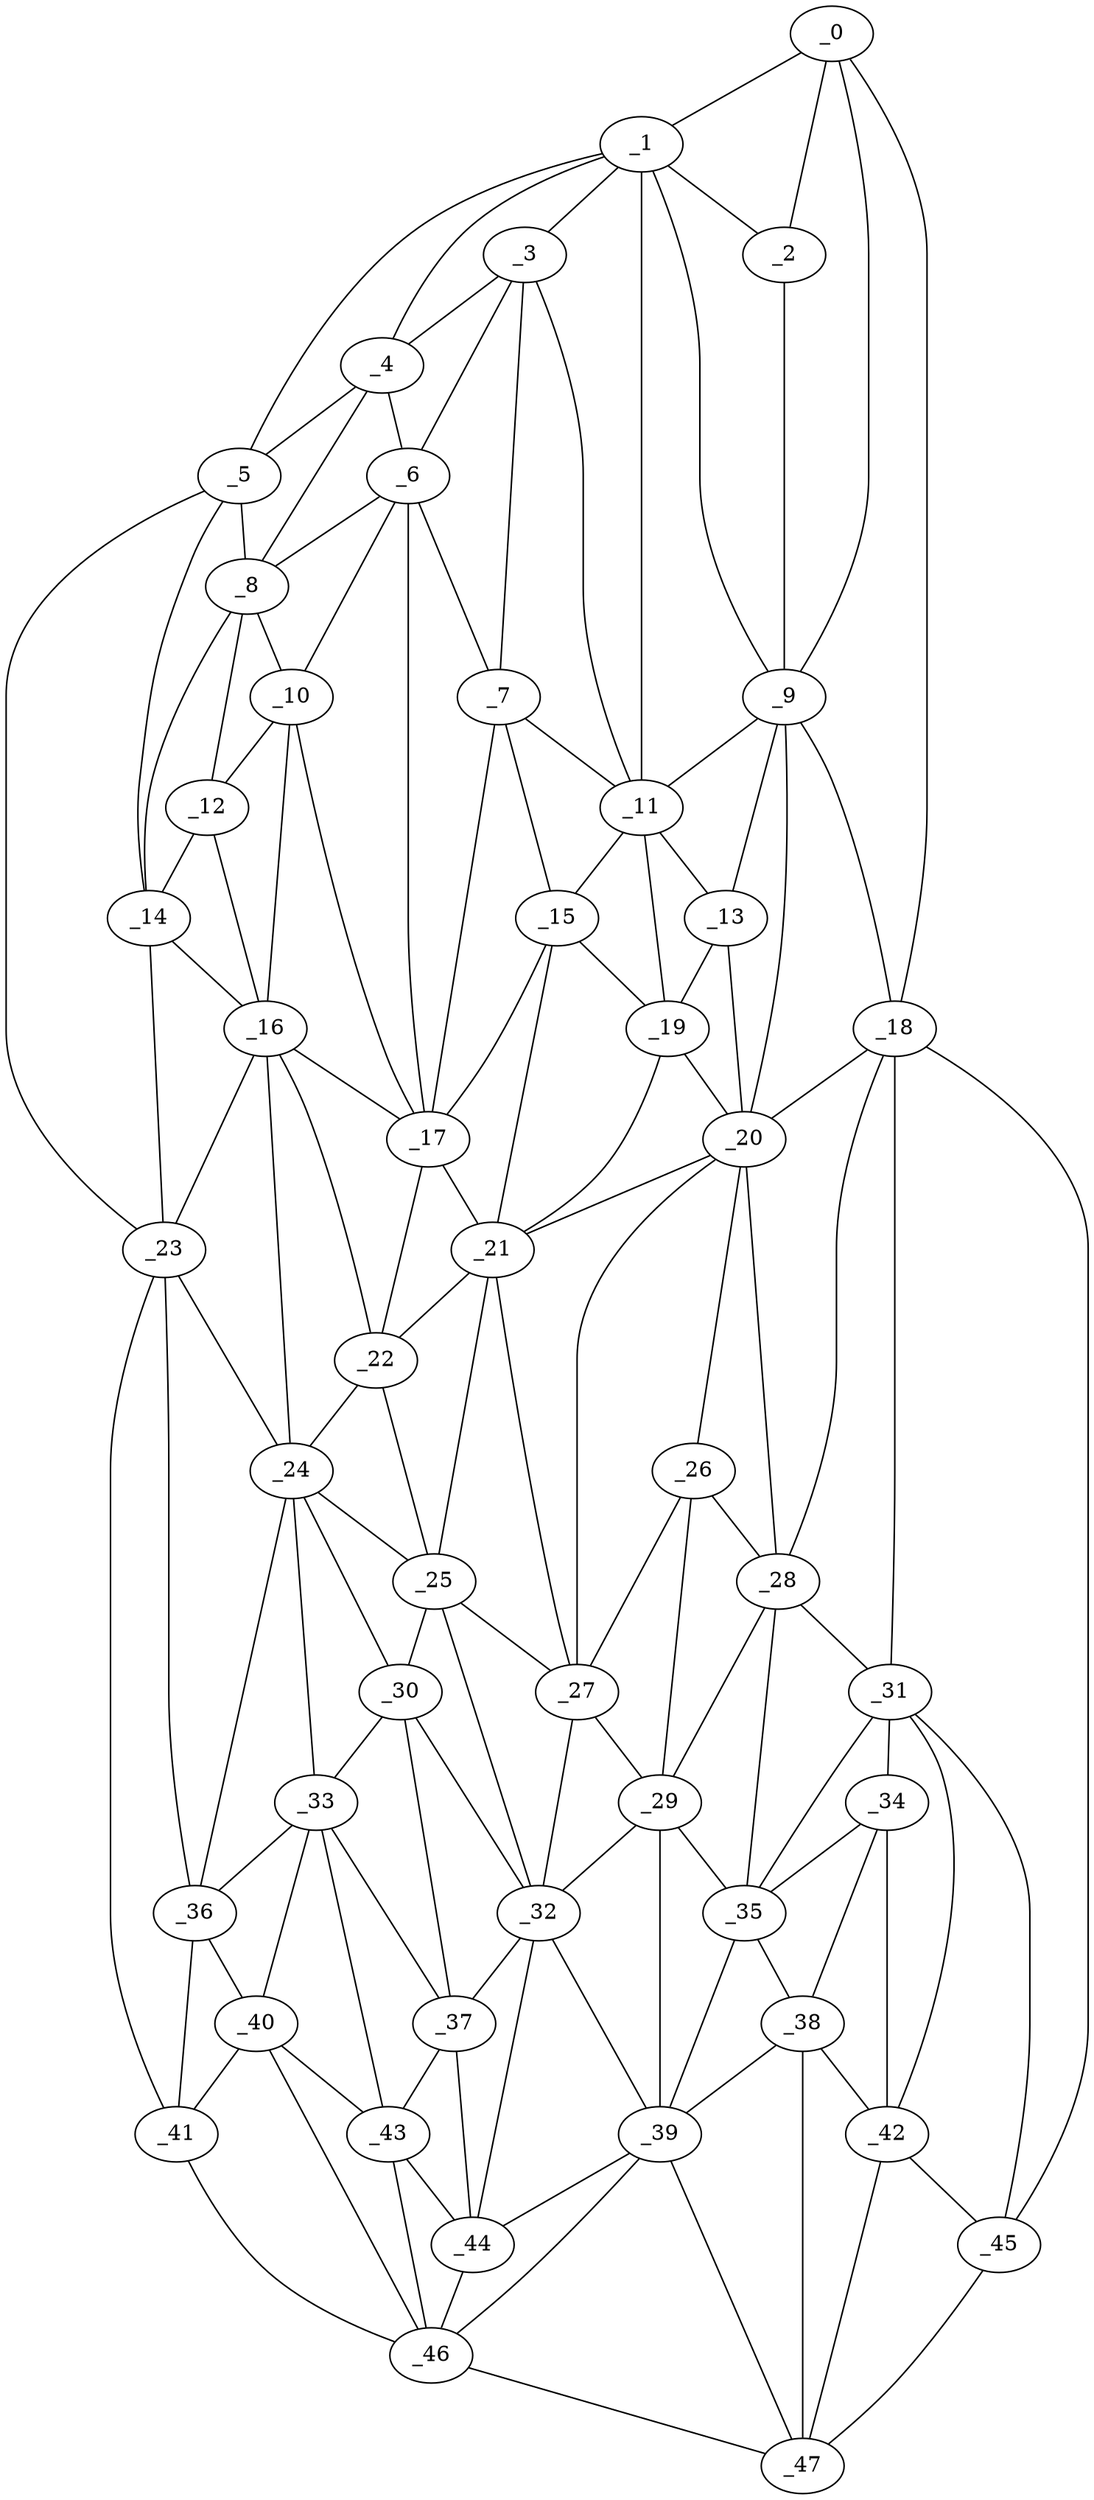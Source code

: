 graph "obj59__330.gxl" {
	_0	 [x=9,
		y=14];
	_1	 [x=11,
		y=54];
	_0 -- _1	 [valence=1];
	_2	 [x=14,
		y=40];
	_0 -- _2	 [valence=1];
	_9	 [x=32,
		y=38];
	_0 -- _9	 [valence=1];
	_18	 [x=51,
		y=3];
	_0 -- _18	 [valence=1];
	_1 -- _2	 [valence=2];
	_3	 [x=15,
		y=69];
	_1 -- _3	 [valence=2];
	_4	 [x=20,
		y=98];
	_1 -- _4	 [valence=2];
	_5	 [x=23,
		y=113];
	_1 -- _5	 [valence=1];
	_1 -- _9	 [valence=2];
	_11	 [x=36,
		y=60];
	_1 -- _11	 [valence=2];
	_2 -- _9	 [valence=2];
	_3 -- _4	 [valence=1];
	_6	 [x=26,
		y=93];
	_3 -- _6	 [valence=1];
	_7	 [x=27,
		y=72];
	_3 -- _7	 [valence=2];
	_3 -- _11	 [valence=1];
	_4 -- _5	 [valence=2];
	_4 -- _6	 [valence=2];
	_8	 [x=28,
		y=106];
	_4 -- _8	 [valence=2];
	_5 -- _8	 [valence=2];
	_14	 [x=44,
		y=108];
	_5 -- _14	 [valence=2];
	_23	 [x=64,
		y=117];
	_5 -- _23	 [valence=1];
	_6 -- _7	 [valence=2];
	_6 -- _8	 [valence=2];
	_10	 [x=33,
		y=100];
	_6 -- _10	 [valence=2];
	_17	 [x=50,
		y=78];
	_6 -- _17	 [valence=1];
	_7 -- _11	 [valence=1];
	_15	 [x=46,
		y=63];
	_7 -- _15	 [valence=2];
	_7 -- _17	 [valence=2];
	_8 -- _10	 [valence=2];
	_12	 [x=40,
		y=105];
	_8 -- _12	 [valence=2];
	_8 -- _14	 [valence=2];
	_9 -- _11	 [valence=2];
	_13	 [x=42,
		y=46];
	_9 -- _13	 [valence=2];
	_9 -- _18	 [valence=2];
	_20	 [x=58,
		y=46];
	_9 -- _20	 [valence=2];
	_10 -- _12	 [valence=1];
	_16	 [x=49,
		y=104];
	_10 -- _16	 [valence=2];
	_10 -- _17	 [valence=2];
	_11 -- _13	 [valence=2];
	_11 -- _15	 [valence=2];
	_19	 [x=51,
		y=52];
	_11 -- _19	 [valence=1];
	_12 -- _14	 [valence=1];
	_12 -- _16	 [valence=2];
	_13 -- _19	 [valence=2];
	_13 -- _20	 [valence=2];
	_14 -- _16	 [valence=2];
	_14 -- _23	 [valence=2];
	_15 -- _17	 [valence=1];
	_15 -- _19	 [valence=2];
	_21	 [x=60,
		y=67];
	_15 -- _21	 [valence=2];
	_16 -- _17	 [valence=2];
	_22	 [x=60,
		y=79];
	_16 -- _22	 [valence=2];
	_16 -- _23	 [valence=2];
	_24	 [x=68,
		y=89];
	_16 -- _24	 [valence=1];
	_17 -- _21	 [valence=2];
	_17 -- _22	 [valence=1];
	_18 -- _20	 [valence=2];
	_28	 [x=79,
		y=42];
	_18 -- _28	 [valence=2];
	_31	 [x=85,
		y=37];
	_18 -- _31	 [valence=2];
	_45	 [x=102,
		y=18];
	_18 -- _45	 [valence=1];
	_19 -- _20	 [valence=2];
	_19 -- _21	 [valence=2];
	_20 -- _21	 [valence=2];
	_26	 [x=74,
		y=45];
	_20 -- _26	 [valence=1];
	_27	 [x=78,
		y=59];
	_20 -- _27	 [valence=1];
	_20 -- _28	 [valence=2];
	_21 -- _22	 [valence=2];
	_25	 [x=72,
		y=70];
	_21 -- _25	 [valence=1];
	_21 -- _27	 [valence=2];
	_22 -- _24	 [valence=2];
	_22 -- _25	 [valence=2];
	_23 -- _24	 [valence=1];
	_36	 [x=91,
		y=101];
	_23 -- _36	 [valence=2];
	_41	 [x=99,
		y=105];
	_23 -- _41	 [valence=1];
	_24 -- _25	 [valence=1];
	_30	 [x=82,
		y=83];
	_24 -- _30	 [valence=2];
	_33	 [x=88,
		y=94];
	_24 -- _33	 [valence=2];
	_24 -- _36	 [valence=2];
	_25 -- _27	 [valence=2];
	_25 -- _30	 [valence=2];
	_32	 [x=85,
		y=65];
	_25 -- _32	 [valence=2];
	_26 -- _27	 [valence=2];
	_26 -- _28	 [valence=1];
	_29	 [x=81,
		y=48];
	_26 -- _29	 [valence=2];
	_27 -- _29	 [valence=1];
	_27 -- _32	 [valence=2];
	_28 -- _29	 [valence=2];
	_28 -- _31	 [valence=2];
	_35	 [x=89,
		y=45];
	_28 -- _35	 [valence=1];
	_29 -- _32	 [valence=1];
	_29 -- _35	 [valence=2];
	_39	 [x=98,
		y=52];
	_29 -- _39	 [valence=2];
	_30 -- _32	 [valence=1];
	_30 -- _33	 [valence=2];
	_37	 [x=93,
		y=81];
	_30 -- _37	 [valence=2];
	_34	 [x=89,
		y=37];
	_31 -- _34	 [valence=2];
	_31 -- _35	 [valence=2];
	_42	 [x=100,
		y=30];
	_31 -- _42	 [valence=2];
	_31 -- _45	 [valence=2];
	_32 -- _37	 [valence=2];
	_32 -- _39	 [valence=2];
	_44	 [x=101,
		y=75];
	_32 -- _44	 [valence=1];
	_33 -- _36	 [valence=2];
	_33 -- _37	 [valence=2];
	_40	 [x=98,
		y=99];
	_33 -- _40	 [valence=2];
	_43	 [x=100,
		y=88];
	_33 -- _43	 [valence=2];
	_34 -- _35	 [valence=2];
	_38	 [x=95,
		y=45];
	_34 -- _38	 [valence=2];
	_34 -- _42	 [valence=2];
	_35 -- _38	 [valence=2];
	_35 -- _39	 [valence=1];
	_36 -- _40	 [valence=2];
	_36 -- _41	 [valence=1];
	_37 -- _43	 [valence=2];
	_37 -- _44	 [valence=1];
	_38 -- _39	 [valence=2];
	_38 -- _42	 [valence=2];
	_47	 [x=113,
		y=26];
	_38 -- _47	 [valence=1];
	_39 -- _44	 [valence=2];
	_46	 [x=111,
		y=82];
	_39 -- _46	 [valence=2];
	_39 -- _47	 [valence=2];
	_40 -- _41	 [valence=1];
	_40 -- _43	 [valence=2];
	_40 -- _46	 [valence=2];
	_41 -- _46	 [valence=1];
	_42 -- _45	 [valence=1];
	_42 -- _47	 [valence=2];
	_43 -- _44	 [valence=2];
	_43 -- _46	 [valence=1];
	_44 -- _46	 [valence=1];
	_45 -- _47	 [valence=1];
	_46 -- _47	 [valence=1];
}
